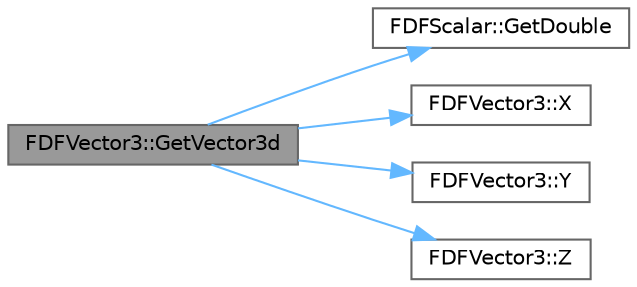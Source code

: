 digraph "FDFVector3::GetVector3d"
{
 // INTERACTIVE_SVG=YES
 // LATEX_PDF_SIZE
  bgcolor="transparent";
  edge [fontname=Helvetica,fontsize=10,labelfontname=Helvetica,labelfontsize=10];
  node [fontname=Helvetica,fontsize=10,shape=box,height=0.2,width=0.4];
  rankdir="LR";
  Node1 [id="Node000001",label="FDFVector3::GetVector3d",height=0.2,width=0.4,color="gray40", fillcolor="grey60", style="filled", fontcolor="black",tooltip=" "];
  Node1 -> Node2 [id="edge1_Node000001_Node000002",color="steelblue1",style="solid",tooltip=" "];
  Node2 [id="Node000002",label="FDFScalar::GetDouble",height=0.2,width=0.4,color="grey40", fillcolor="white", style="filled",URL="$d2/d47/structFDFScalar.html#afaa9bc3a94976765ee5eeaf4479a9f07",tooltip=" "];
  Node1 -> Node3 [id="edge2_Node000001_Node000003",color="steelblue1",style="solid",tooltip=" "];
  Node3 [id="Node000003",label="FDFVector3::X",height=0.2,width=0.4,color="grey40", fillcolor="white", style="filled",URL="$d3/da0/structFDFVector3.html#aaa0813eaf94449414a1cbbc81caa37d0",tooltip=" "];
  Node1 -> Node4 [id="edge3_Node000001_Node000004",color="steelblue1",style="solid",tooltip=" "];
  Node4 [id="Node000004",label="FDFVector3::Y",height=0.2,width=0.4,color="grey40", fillcolor="white", style="filled",URL="$d3/da0/structFDFVector3.html#a02b2bcbfd891cb1f864381c2a5172c57",tooltip=" "];
  Node1 -> Node5 [id="edge4_Node000001_Node000005",color="steelblue1",style="solid",tooltip=" "];
  Node5 [id="Node000005",label="FDFVector3::Z",height=0.2,width=0.4,color="grey40", fillcolor="white", style="filled",URL="$d3/da0/structFDFVector3.html#a9a660beaf9ca559688744f0c5d41152b",tooltip=" "];
}
